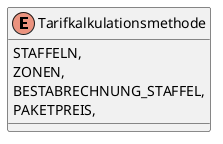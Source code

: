 @startuml
enum Tarifkalkulationsmethode {
    STAFFELN,
    ZONEN,
    BESTABRECHNUNG_STAFFEL,
    PAKETPREIS,
}
@enduml
